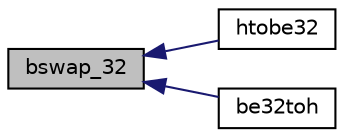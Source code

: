 digraph "bswap_32"
{
  edge [fontname="Helvetica",fontsize="10",labelfontname="Helvetica",labelfontsize="10"];
  node [fontname="Helvetica",fontsize="10",shape=record];
  rankdir="LR";
  Node5 [label="bswap_32",height=0.2,width=0.4,color="black", fillcolor="grey75", style="filled", fontcolor="black"];
  Node5 -> Node6 [dir="back",color="midnightblue",fontsize="10",style="solid",fontname="Helvetica"];
  Node6 [label="htobe32",height=0.2,width=0.4,color="black", fillcolor="white", style="filled",URL="$d1/d84/endian_8h.html#a3ca91566984b6dca7a0f6fc2694a203c"];
  Node5 -> Node7 [dir="back",color="midnightblue",fontsize="10",style="solid",fontname="Helvetica"];
  Node7 [label="be32toh",height=0.2,width=0.4,color="black", fillcolor="white", style="filled",URL="$d1/d84/endian_8h.html#aa36318f723228c3c8b6e086a76ef640a"];
}
